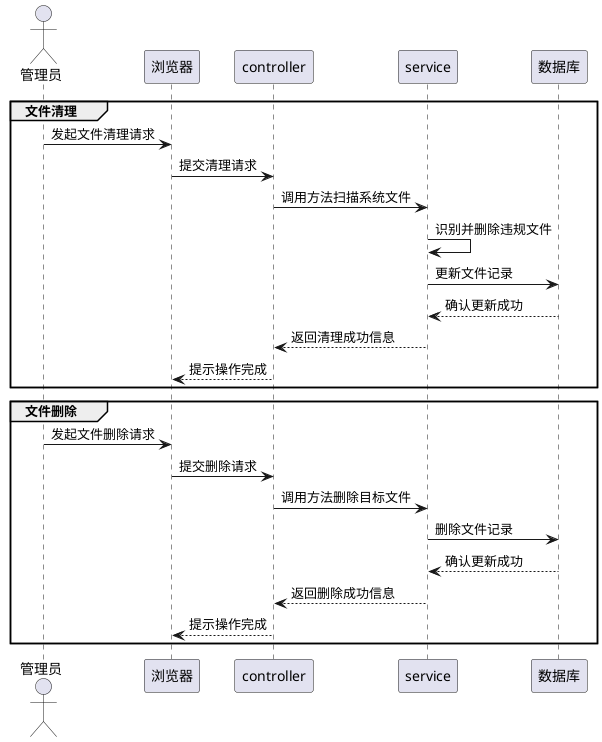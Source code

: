 @startuml
actor 管理员 as Admin
participant 浏览器 as Browser
participant controller as Controller
participant service as Service
participant 数据库 as DB

group 文件清理
  Admin -> Browser : 发起文件清理请求
  Browser -> Controller : 提交清理请求
  Controller -> Service : 调用方法扫描系统文件
  Service -> Service : 识别并删除违规文件
  Service -> DB : 更新文件记录
  DB --> Service : 确认更新成功
  Service --> Controller : 返回清理成功信息
  Controller --> Browser : 提示操作完成
end

group 文件删除
  Admin -> Browser : 发起文件删除请求
  Browser -> Controller : 提交删除请求
  Controller -> Service : 调用方法删除目标文件
  Service -> DB : 删除文件记录
  DB --> Service : 确认更新成功
  Service --> Controller : 返回删除成功信息
  Controller --> Browser : 提示操作完成
end
@enduml
